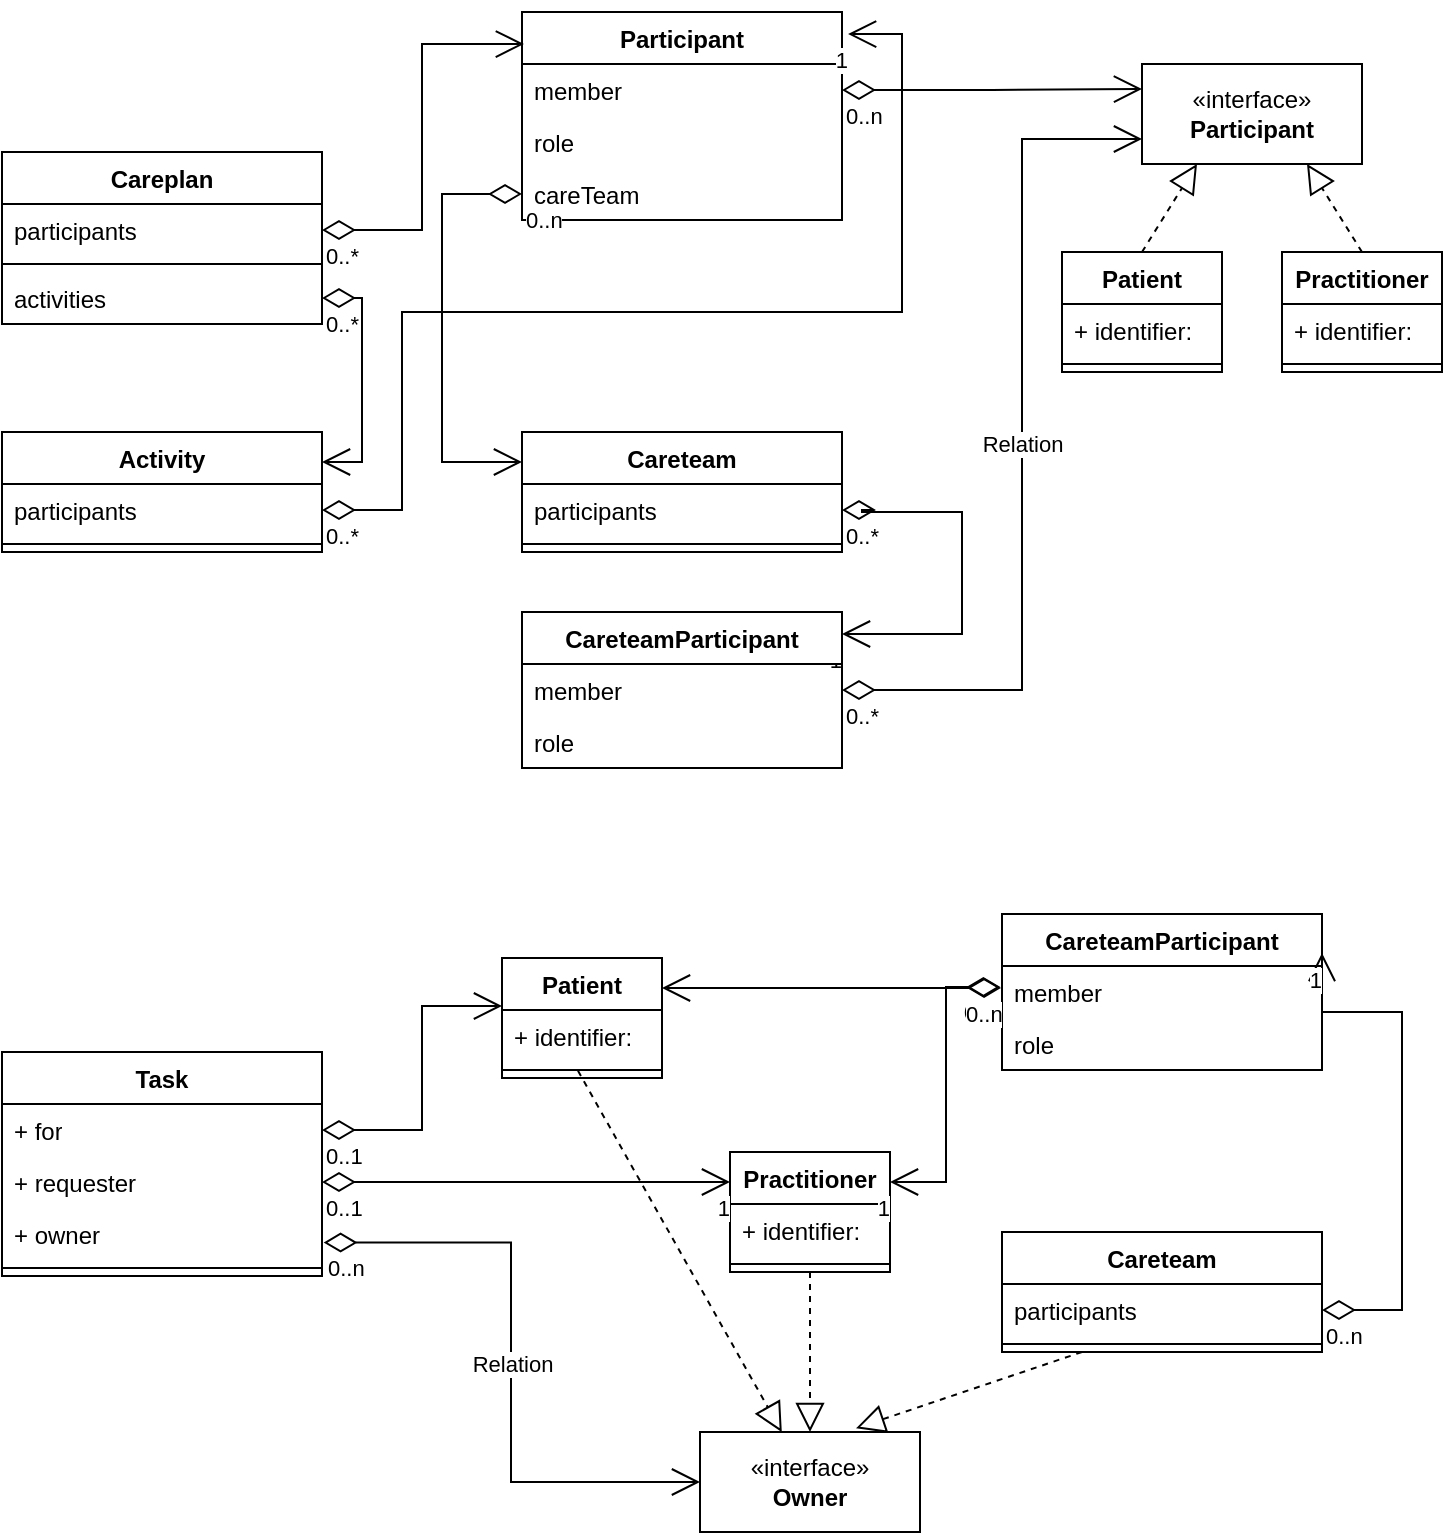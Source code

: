 <mxfile version="21.1.4" type="github">
  <diagram name="Page-1" id="DVja-FhIzsriN4k7RwrQ">
    <mxGraphModel dx="1453" dy="965" grid="1" gridSize="10" guides="1" tooltips="1" connect="1" arrows="1" fold="1" page="1" pageScale="1" pageWidth="827" pageHeight="1169" math="0" shadow="0">
      <root>
        <mxCell id="0" />
        <mxCell id="1" parent="0" />
        <mxCell id="6e4DabMuTUjJFmLgCKRS-1" value="Careplan" style="swimlane;fontStyle=1;align=center;verticalAlign=top;childLayout=stackLayout;horizontal=1;startSize=26;horizontalStack=0;resizeParent=1;resizeParentMax=0;resizeLast=0;collapsible=1;marginBottom=0;whiteSpace=wrap;html=1;" vertex="1" parent="1">
          <mxGeometry x="50" y="150" width="160" height="86" as="geometry" />
        </mxCell>
        <mxCell id="6e4DabMuTUjJFmLgCKRS-2" value="participants&amp;nbsp;" style="text;strokeColor=none;fillColor=none;align=left;verticalAlign=top;spacingLeft=4;spacingRight=4;overflow=hidden;rotatable=0;points=[[0,0.5],[1,0.5]];portConstraint=eastwest;whiteSpace=wrap;html=1;" vertex="1" parent="6e4DabMuTUjJFmLgCKRS-1">
          <mxGeometry y="26" width="160" height="26" as="geometry" />
        </mxCell>
        <mxCell id="6e4DabMuTUjJFmLgCKRS-3" value="" style="line;strokeWidth=1;fillColor=none;align=left;verticalAlign=middle;spacingTop=-1;spacingLeft=3;spacingRight=3;rotatable=0;labelPosition=right;points=[];portConstraint=eastwest;strokeColor=inherit;" vertex="1" parent="6e4DabMuTUjJFmLgCKRS-1">
          <mxGeometry y="52" width="160" height="8" as="geometry" />
        </mxCell>
        <mxCell id="6e4DabMuTUjJFmLgCKRS-4" value="activities&lt;br&gt;" style="text;strokeColor=none;fillColor=none;align=left;verticalAlign=top;spacingLeft=4;spacingRight=4;overflow=hidden;rotatable=0;points=[[0,0.5],[1,0.5]];portConstraint=eastwest;whiteSpace=wrap;html=1;" vertex="1" parent="6e4DabMuTUjJFmLgCKRS-1">
          <mxGeometry y="60" width="160" height="26" as="geometry" />
        </mxCell>
        <mxCell id="6e4DabMuTUjJFmLgCKRS-5" value="Participant" style="swimlane;fontStyle=1;align=center;verticalAlign=top;childLayout=stackLayout;horizontal=1;startSize=26;horizontalStack=0;resizeParent=1;resizeParentMax=0;resizeLast=0;collapsible=1;marginBottom=0;whiteSpace=wrap;html=1;" vertex="1" parent="1">
          <mxGeometry x="310" y="80" width="160" height="104" as="geometry" />
        </mxCell>
        <mxCell id="6e4DabMuTUjJFmLgCKRS-6" value="member&lt;br&gt;" style="text;strokeColor=none;fillColor=none;align=left;verticalAlign=top;spacingLeft=4;spacingRight=4;overflow=hidden;rotatable=0;points=[[0,0.5],[1,0.5]];portConstraint=eastwest;whiteSpace=wrap;html=1;" vertex="1" parent="6e4DabMuTUjJFmLgCKRS-5">
          <mxGeometry y="26" width="160" height="26" as="geometry" />
        </mxCell>
        <mxCell id="6e4DabMuTUjJFmLgCKRS-10" value="role" style="text;strokeColor=none;fillColor=none;align=left;verticalAlign=top;spacingLeft=4;spacingRight=4;overflow=hidden;rotatable=0;points=[[0,0.5],[1,0.5]];portConstraint=eastwest;whiteSpace=wrap;html=1;" vertex="1" parent="6e4DabMuTUjJFmLgCKRS-5">
          <mxGeometry y="52" width="160" height="26" as="geometry" />
        </mxCell>
        <mxCell id="6e4DabMuTUjJFmLgCKRS-11" value="careTeam" style="text;strokeColor=none;fillColor=none;align=left;verticalAlign=top;spacingLeft=4;spacingRight=4;overflow=hidden;rotatable=0;points=[[0,0.5],[1,0.5]];portConstraint=eastwest;whiteSpace=wrap;html=1;" vertex="1" parent="6e4DabMuTUjJFmLgCKRS-5">
          <mxGeometry y="78" width="160" height="26" as="geometry" />
        </mxCell>
        <mxCell id="6e4DabMuTUjJFmLgCKRS-12" value="" style="endArrow=open;html=1;endSize=12;startArrow=diamondThin;startSize=14;startFill=0;edgeStyle=orthogonalEdgeStyle;rounded=0;entryX=0.006;entryY=0.154;entryDx=0;entryDy=0;entryPerimeter=0;" edge="1" parent="1" source="6e4DabMuTUjJFmLgCKRS-2" target="6e4DabMuTUjJFmLgCKRS-5">
          <mxGeometry relative="1" as="geometry">
            <mxPoint x="260" y="370" as="sourcePoint" />
            <mxPoint x="420" y="370" as="targetPoint" />
          </mxGeometry>
        </mxCell>
        <mxCell id="6e4DabMuTUjJFmLgCKRS-13" value="0..*" style="edgeLabel;resizable=0;html=1;align=left;verticalAlign=top;" connectable="0" vertex="1" parent="6e4DabMuTUjJFmLgCKRS-12">
          <mxGeometry x="-1" relative="1" as="geometry" />
        </mxCell>
        <mxCell id="6e4DabMuTUjJFmLgCKRS-15" value="Activity" style="swimlane;fontStyle=1;align=center;verticalAlign=top;childLayout=stackLayout;horizontal=1;startSize=26;horizontalStack=0;resizeParent=1;resizeParentMax=0;resizeLast=0;collapsible=1;marginBottom=0;whiteSpace=wrap;html=1;" vertex="1" parent="1">
          <mxGeometry x="50" y="290" width="160" height="60" as="geometry" />
        </mxCell>
        <mxCell id="6e4DabMuTUjJFmLgCKRS-16" value="participants&amp;nbsp;" style="text;strokeColor=none;fillColor=none;align=left;verticalAlign=top;spacingLeft=4;spacingRight=4;overflow=hidden;rotatable=0;points=[[0,0.5],[1,0.5]];portConstraint=eastwest;whiteSpace=wrap;html=1;" vertex="1" parent="6e4DabMuTUjJFmLgCKRS-15">
          <mxGeometry y="26" width="160" height="26" as="geometry" />
        </mxCell>
        <mxCell id="6e4DabMuTUjJFmLgCKRS-17" value="" style="line;strokeWidth=1;fillColor=none;align=left;verticalAlign=middle;spacingTop=-1;spacingLeft=3;spacingRight=3;rotatable=0;labelPosition=right;points=[];portConstraint=eastwest;strokeColor=inherit;" vertex="1" parent="6e4DabMuTUjJFmLgCKRS-15">
          <mxGeometry y="52" width="160" height="8" as="geometry" />
        </mxCell>
        <mxCell id="6e4DabMuTUjJFmLgCKRS-19" value="" style="endArrow=open;html=1;endSize=12;startArrow=diamondThin;startSize=14;startFill=0;edgeStyle=orthogonalEdgeStyle;rounded=0;exitX=1;exitY=0.5;exitDx=0;exitDy=0;entryX=1;entryY=0.25;entryDx=0;entryDy=0;" edge="1" parent="1" source="6e4DabMuTUjJFmLgCKRS-4" target="6e4DabMuTUjJFmLgCKRS-15">
          <mxGeometry relative="1" as="geometry">
            <mxPoint x="260" y="370" as="sourcePoint" />
            <mxPoint x="420" y="370" as="targetPoint" />
            <Array as="points">
              <mxPoint x="230" y="223" />
              <mxPoint x="230" y="305" />
            </Array>
          </mxGeometry>
        </mxCell>
        <mxCell id="6e4DabMuTUjJFmLgCKRS-20" value="0..*" style="edgeLabel;resizable=0;html=1;align=left;verticalAlign=top;" connectable="0" vertex="1" parent="6e4DabMuTUjJFmLgCKRS-19">
          <mxGeometry x="-1" relative="1" as="geometry" />
        </mxCell>
        <mxCell id="6e4DabMuTUjJFmLgCKRS-22" value="" style="endArrow=open;html=1;endSize=12;startArrow=diamondThin;startSize=14;startFill=0;edgeStyle=orthogonalEdgeStyle;rounded=0;exitX=1;exitY=0.5;exitDx=0;exitDy=0;entryX=1.019;entryY=0.106;entryDx=0;entryDy=0;entryPerimeter=0;" edge="1" parent="1" source="6e4DabMuTUjJFmLgCKRS-16" target="6e4DabMuTUjJFmLgCKRS-5">
          <mxGeometry relative="1" as="geometry">
            <mxPoint x="200" y="370" as="sourcePoint" />
            <mxPoint x="360" y="370" as="targetPoint" />
            <Array as="points">
              <mxPoint x="250" y="329" />
              <mxPoint x="250" y="230" />
              <mxPoint x="500" y="230" />
              <mxPoint x="500" y="91" />
            </Array>
          </mxGeometry>
        </mxCell>
        <mxCell id="6e4DabMuTUjJFmLgCKRS-23" value="0..*" style="edgeLabel;resizable=0;html=1;align=left;verticalAlign=top;" connectable="0" vertex="1" parent="6e4DabMuTUjJFmLgCKRS-22">
          <mxGeometry x="-1" relative="1" as="geometry" />
        </mxCell>
        <mxCell id="6e4DabMuTUjJFmLgCKRS-24" value="1" style="edgeLabel;resizable=0;html=1;align=right;verticalAlign=top;" connectable="0" vertex="1" parent="6e4DabMuTUjJFmLgCKRS-22">
          <mxGeometry x="1" relative="1" as="geometry" />
        </mxCell>
        <mxCell id="6e4DabMuTUjJFmLgCKRS-25" value="«interface»&lt;br&gt;&lt;b&gt;Participant&lt;/b&gt;" style="html=1;whiteSpace=wrap;" vertex="1" parent="1">
          <mxGeometry x="620" y="106" width="110" height="50" as="geometry" />
        </mxCell>
        <mxCell id="6e4DabMuTUjJFmLgCKRS-26" value="Patient" style="swimlane;fontStyle=1;align=center;verticalAlign=top;childLayout=stackLayout;horizontal=1;startSize=26;horizontalStack=0;resizeParent=1;resizeParentMax=0;resizeLast=0;collapsible=1;marginBottom=0;whiteSpace=wrap;html=1;" vertex="1" parent="1">
          <mxGeometry x="580" y="200" width="80" height="60" as="geometry" />
        </mxCell>
        <mxCell id="6e4DabMuTUjJFmLgCKRS-27" value="+ identifier:" style="text;strokeColor=none;fillColor=none;align=left;verticalAlign=top;spacingLeft=4;spacingRight=4;overflow=hidden;rotatable=0;points=[[0,0.5],[1,0.5]];portConstraint=eastwest;whiteSpace=wrap;html=1;" vertex="1" parent="6e4DabMuTUjJFmLgCKRS-26">
          <mxGeometry y="26" width="80" height="26" as="geometry" />
        </mxCell>
        <mxCell id="6e4DabMuTUjJFmLgCKRS-28" value="" style="line;strokeWidth=1;fillColor=none;align=left;verticalAlign=middle;spacingTop=-1;spacingLeft=3;spacingRight=3;rotatable=0;labelPosition=right;points=[];portConstraint=eastwest;strokeColor=inherit;" vertex="1" parent="6e4DabMuTUjJFmLgCKRS-26">
          <mxGeometry y="52" width="80" height="8" as="geometry" />
        </mxCell>
        <mxCell id="6e4DabMuTUjJFmLgCKRS-30" value="Practitioner" style="swimlane;fontStyle=1;align=center;verticalAlign=top;childLayout=stackLayout;horizontal=1;startSize=26;horizontalStack=0;resizeParent=1;resizeParentMax=0;resizeLast=0;collapsible=1;marginBottom=0;whiteSpace=wrap;html=1;" vertex="1" parent="1">
          <mxGeometry x="690" y="200" width="80" height="60" as="geometry" />
        </mxCell>
        <mxCell id="6e4DabMuTUjJFmLgCKRS-31" value="+ identifier:" style="text;strokeColor=none;fillColor=none;align=left;verticalAlign=top;spacingLeft=4;spacingRight=4;overflow=hidden;rotatable=0;points=[[0,0.5],[1,0.5]];portConstraint=eastwest;whiteSpace=wrap;html=1;" vertex="1" parent="6e4DabMuTUjJFmLgCKRS-30">
          <mxGeometry y="26" width="80" height="26" as="geometry" />
        </mxCell>
        <mxCell id="6e4DabMuTUjJFmLgCKRS-32" value="" style="line;strokeWidth=1;fillColor=none;align=left;verticalAlign=middle;spacingTop=-1;spacingLeft=3;spacingRight=3;rotatable=0;labelPosition=right;points=[];portConstraint=eastwest;strokeColor=inherit;" vertex="1" parent="6e4DabMuTUjJFmLgCKRS-30">
          <mxGeometry y="52" width="80" height="8" as="geometry" />
        </mxCell>
        <mxCell id="6e4DabMuTUjJFmLgCKRS-33" value="" style="endArrow=block;dashed=1;endFill=0;endSize=12;html=1;rounded=0;exitX=0.5;exitY=0;exitDx=0;exitDy=0;entryX=0.25;entryY=1;entryDx=0;entryDy=0;" edge="1" parent="1" source="6e4DabMuTUjJFmLgCKRS-26" target="6e4DabMuTUjJFmLgCKRS-25">
          <mxGeometry width="160" relative="1" as="geometry">
            <mxPoint x="260" y="320" as="sourcePoint" />
            <mxPoint x="420" y="320" as="targetPoint" />
          </mxGeometry>
        </mxCell>
        <mxCell id="6e4DabMuTUjJFmLgCKRS-35" value="" style="endArrow=block;dashed=1;endFill=0;endSize=12;html=1;rounded=0;exitX=0.5;exitY=0;exitDx=0;exitDy=0;entryX=0.75;entryY=1;entryDx=0;entryDy=0;" edge="1" parent="1" source="6e4DabMuTUjJFmLgCKRS-30" target="6e4DabMuTUjJFmLgCKRS-25">
          <mxGeometry width="160" relative="1" as="geometry">
            <mxPoint x="260" y="320" as="sourcePoint" />
            <mxPoint x="420" y="320" as="targetPoint" />
          </mxGeometry>
        </mxCell>
        <mxCell id="6e4DabMuTUjJFmLgCKRS-36" value="" style="endArrow=open;html=1;endSize=12;startArrow=diamondThin;startSize=14;startFill=0;edgeStyle=orthogonalEdgeStyle;rounded=0;exitX=1;exitY=0.5;exitDx=0;exitDy=0;entryX=0;entryY=0.25;entryDx=0;entryDy=0;" edge="1" parent="1" source="6e4DabMuTUjJFmLgCKRS-6" target="6e4DabMuTUjJFmLgCKRS-25">
          <mxGeometry relative="1" as="geometry">
            <mxPoint x="260" y="320" as="sourcePoint" />
            <mxPoint x="420" y="320" as="targetPoint" />
          </mxGeometry>
        </mxCell>
        <mxCell id="6e4DabMuTUjJFmLgCKRS-37" value="0..n" style="edgeLabel;resizable=0;html=1;align=left;verticalAlign=top;" connectable="0" vertex="1" parent="6e4DabMuTUjJFmLgCKRS-36">
          <mxGeometry x="-1" relative="1" as="geometry" />
        </mxCell>
        <mxCell id="6e4DabMuTUjJFmLgCKRS-39" value="Careteam" style="swimlane;fontStyle=1;align=center;verticalAlign=top;childLayout=stackLayout;horizontal=1;startSize=26;horizontalStack=0;resizeParent=1;resizeParentMax=0;resizeLast=0;collapsible=1;marginBottom=0;whiteSpace=wrap;html=1;" vertex="1" parent="1">
          <mxGeometry x="310" y="290" width="160" height="60" as="geometry" />
        </mxCell>
        <mxCell id="6e4DabMuTUjJFmLgCKRS-40" value="partici&lt;span style=&quot;white-space: pre;&quot;&gt;pants&lt;/span&gt;" style="text;strokeColor=none;fillColor=none;align=left;verticalAlign=top;spacingLeft=4;spacingRight=4;overflow=hidden;rotatable=0;points=[[0,0.5],[1,0.5]];portConstraint=eastwest;whiteSpace=wrap;html=1;" vertex="1" parent="6e4DabMuTUjJFmLgCKRS-39">
          <mxGeometry y="26" width="160" height="26" as="geometry" />
        </mxCell>
        <mxCell id="6e4DabMuTUjJFmLgCKRS-41" value="" style="line;strokeWidth=1;fillColor=none;align=left;verticalAlign=middle;spacingTop=-1;spacingLeft=3;spacingRight=3;rotatable=0;labelPosition=right;points=[];portConstraint=eastwest;strokeColor=inherit;" vertex="1" parent="6e4DabMuTUjJFmLgCKRS-39">
          <mxGeometry y="52" width="160" height="8" as="geometry" />
        </mxCell>
        <mxCell id="6e4DabMuTUjJFmLgCKRS-42" value="" style="endArrow=open;html=1;endSize=12;startArrow=diamondThin;startSize=14;startFill=0;edgeStyle=orthogonalEdgeStyle;rounded=0;exitX=1;exitY=0.5;exitDx=0;exitDy=0;entryX=1;entryY=0.141;entryDx=0;entryDy=0;entryPerimeter=0;" edge="1" parent="1" source="6e4DabMuTUjJFmLgCKRS-40" target="6e4DabMuTUjJFmLgCKRS-48">
          <mxGeometry relative="1" as="geometry">
            <mxPoint x="260" y="320" as="sourcePoint" />
            <mxPoint x="420" y="320" as="targetPoint" />
            <Array as="points">
              <mxPoint x="480" y="329" />
              <mxPoint x="480" y="330" />
              <mxPoint x="530" y="330" />
              <mxPoint x="530" y="391" />
            </Array>
          </mxGeometry>
        </mxCell>
        <mxCell id="6e4DabMuTUjJFmLgCKRS-43" value="0..*" style="edgeLabel;resizable=0;html=1;align=left;verticalAlign=top;" connectable="0" vertex="1" parent="6e4DabMuTUjJFmLgCKRS-42">
          <mxGeometry x="-1" relative="1" as="geometry" />
        </mxCell>
        <mxCell id="6e4DabMuTUjJFmLgCKRS-44" value="1" style="edgeLabel;resizable=0;html=1;align=right;verticalAlign=top;" connectable="0" vertex="1" parent="6e4DabMuTUjJFmLgCKRS-42">
          <mxGeometry x="1" relative="1" as="geometry" />
        </mxCell>
        <mxCell id="6e4DabMuTUjJFmLgCKRS-45" value="" style="endArrow=open;html=1;endSize=12;startArrow=diamondThin;startSize=14;startFill=0;edgeStyle=orthogonalEdgeStyle;rounded=0;exitX=0;exitY=0.5;exitDx=0;exitDy=0;entryX=0;entryY=0.25;entryDx=0;entryDy=0;" edge="1" parent="1" source="6e4DabMuTUjJFmLgCKRS-11" target="6e4DabMuTUjJFmLgCKRS-39">
          <mxGeometry relative="1" as="geometry">
            <mxPoint x="230" y="320" as="sourcePoint" />
            <mxPoint x="340" y="470" as="targetPoint" />
            <Array as="points">
              <mxPoint x="270" y="171" />
              <mxPoint x="270" y="305" />
            </Array>
          </mxGeometry>
        </mxCell>
        <mxCell id="6e4DabMuTUjJFmLgCKRS-46" value="0..n" style="edgeLabel;resizable=0;html=1;align=left;verticalAlign=top;" connectable="0" vertex="1" parent="6e4DabMuTUjJFmLgCKRS-45">
          <mxGeometry x="-1" relative="1" as="geometry" />
        </mxCell>
        <mxCell id="6e4DabMuTUjJFmLgCKRS-48" value="CareteamParticipant" style="swimlane;fontStyle=1;align=center;verticalAlign=top;childLayout=stackLayout;horizontal=1;startSize=26;horizontalStack=0;resizeParent=1;resizeParentMax=0;resizeLast=0;collapsible=1;marginBottom=0;whiteSpace=wrap;html=1;" vertex="1" parent="1">
          <mxGeometry x="310" y="380" width="160" height="78" as="geometry" />
        </mxCell>
        <mxCell id="6e4DabMuTUjJFmLgCKRS-49" value="member&lt;br&gt;" style="text;strokeColor=none;fillColor=none;align=left;verticalAlign=top;spacingLeft=4;spacingRight=4;overflow=hidden;rotatable=0;points=[[0,0.5],[1,0.5]];portConstraint=eastwest;whiteSpace=wrap;html=1;" vertex="1" parent="6e4DabMuTUjJFmLgCKRS-48">
          <mxGeometry y="26" width="160" height="26" as="geometry" />
        </mxCell>
        <mxCell id="6e4DabMuTUjJFmLgCKRS-50" value="role" style="text;strokeColor=none;fillColor=none;align=left;verticalAlign=top;spacingLeft=4;spacingRight=4;overflow=hidden;rotatable=0;points=[[0,0.5],[1,0.5]];portConstraint=eastwest;whiteSpace=wrap;html=1;" vertex="1" parent="6e4DabMuTUjJFmLgCKRS-48">
          <mxGeometry y="52" width="160" height="26" as="geometry" />
        </mxCell>
        <mxCell id="6e4DabMuTUjJFmLgCKRS-52" value="Relation" style="endArrow=open;html=1;endSize=12;startArrow=diamondThin;startSize=14;startFill=0;edgeStyle=orthogonalEdgeStyle;rounded=0;exitX=1;exitY=0.5;exitDx=0;exitDy=0;entryX=0;entryY=0.75;entryDx=0;entryDy=0;" edge="1" parent="1" source="6e4DabMuTUjJFmLgCKRS-49" target="6e4DabMuTUjJFmLgCKRS-25">
          <mxGeometry relative="1" as="geometry">
            <mxPoint x="390" y="250" as="sourcePoint" />
            <mxPoint x="550" y="250" as="targetPoint" />
            <Array as="points">
              <mxPoint x="560" y="419" />
              <mxPoint x="560" y="144" />
            </Array>
          </mxGeometry>
        </mxCell>
        <mxCell id="6e4DabMuTUjJFmLgCKRS-53" value="0..*" style="edgeLabel;resizable=0;html=1;align=left;verticalAlign=top;" connectable="0" vertex="1" parent="6e4DabMuTUjJFmLgCKRS-52">
          <mxGeometry x="-1" relative="1" as="geometry" />
        </mxCell>
        <mxCell id="6e4DabMuTUjJFmLgCKRS-56" value="Task" style="swimlane;fontStyle=1;align=center;verticalAlign=top;childLayout=stackLayout;horizontal=1;startSize=26;horizontalStack=0;resizeParent=1;resizeParentMax=0;resizeLast=0;collapsible=1;marginBottom=0;whiteSpace=wrap;html=1;" vertex="1" parent="1">
          <mxGeometry x="50" y="600" width="160" height="112" as="geometry" />
        </mxCell>
        <mxCell id="6e4DabMuTUjJFmLgCKRS-57" value="+ for" style="text;strokeColor=none;fillColor=none;align=left;verticalAlign=top;spacingLeft=4;spacingRight=4;overflow=hidden;rotatable=0;points=[[0,0.5],[1,0.5]];portConstraint=eastwest;whiteSpace=wrap;html=1;" vertex="1" parent="6e4DabMuTUjJFmLgCKRS-56">
          <mxGeometry y="26" width="160" height="26" as="geometry" />
        </mxCell>
        <mxCell id="6e4DabMuTUjJFmLgCKRS-60" value="+ requester" style="text;strokeColor=none;fillColor=none;align=left;verticalAlign=top;spacingLeft=4;spacingRight=4;overflow=hidden;rotatable=0;points=[[0,0.5],[1,0.5]];portConstraint=eastwest;whiteSpace=wrap;html=1;" vertex="1" parent="6e4DabMuTUjJFmLgCKRS-56">
          <mxGeometry y="52" width="160" height="26" as="geometry" />
        </mxCell>
        <mxCell id="6e4DabMuTUjJFmLgCKRS-61" value="+ owner" style="text;strokeColor=none;fillColor=none;align=left;verticalAlign=top;spacingLeft=4;spacingRight=4;overflow=hidden;rotatable=0;points=[[0,0.5],[1,0.5]];portConstraint=eastwest;whiteSpace=wrap;html=1;" vertex="1" parent="6e4DabMuTUjJFmLgCKRS-56">
          <mxGeometry y="78" width="160" height="26" as="geometry" />
        </mxCell>
        <mxCell id="6e4DabMuTUjJFmLgCKRS-58" value="" style="line;strokeWidth=1;fillColor=none;align=left;verticalAlign=middle;spacingTop=-1;spacingLeft=3;spacingRight=3;rotatable=0;labelPosition=right;points=[];portConstraint=eastwest;strokeColor=inherit;" vertex="1" parent="6e4DabMuTUjJFmLgCKRS-56">
          <mxGeometry y="104" width="160" height="8" as="geometry" />
        </mxCell>
        <mxCell id="6e4DabMuTUjJFmLgCKRS-62" value="Patient" style="swimlane;fontStyle=1;align=center;verticalAlign=top;childLayout=stackLayout;horizontal=1;startSize=26;horizontalStack=0;resizeParent=1;resizeParentMax=0;resizeLast=0;collapsible=1;marginBottom=0;whiteSpace=wrap;html=1;" vertex="1" parent="1">
          <mxGeometry x="300" y="553" width="80" height="60" as="geometry" />
        </mxCell>
        <mxCell id="6e4DabMuTUjJFmLgCKRS-63" value="+ identifier:" style="text;strokeColor=none;fillColor=none;align=left;verticalAlign=top;spacingLeft=4;spacingRight=4;overflow=hidden;rotatable=0;points=[[0,0.5],[1,0.5]];portConstraint=eastwest;whiteSpace=wrap;html=1;" vertex="1" parent="6e4DabMuTUjJFmLgCKRS-62">
          <mxGeometry y="26" width="80" height="26" as="geometry" />
        </mxCell>
        <mxCell id="6e4DabMuTUjJFmLgCKRS-64" value="" style="line;strokeWidth=1;fillColor=none;align=left;verticalAlign=middle;spacingTop=-1;spacingLeft=3;spacingRight=3;rotatable=0;labelPosition=right;points=[];portConstraint=eastwest;strokeColor=inherit;" vertex="1" parent="6e4DabMuTUjJFmLgCKRS-62">
          <mxGeometry y="52" width="80" height="8" as="geometry" />
        </mxCell>
        <mxCell id="6e4DabMuTUjJFmLgCKRS-65" value="Practitioner" style="swimlane;fontStyle=1;align=center;verticalAlign=top;childLayout=stackLayout;horizontal=1;startSize=26;horizontalStack=0;resizeParent=1;resizeParentMax=0;resizeLast=0;collapsible=1;marginBottom=0;whiteSpace=wrap;html=1;" vertex="1" parent="1">
          <mxGeometry x="414" y="650" width="80" height="60" as="geometry" />
        </mxCell>
        <mxCell id="6e4DabMuTUjJFmLgCKRS-66" value="+ identifier:" style="text;strokeColor=none;fillColor=none;align=left;verticalAlign=top;spacingLeft=4;spacingRight=4;overflow=hidden;rotatable=0;points=[[0,0.5],[1,0.5]];portConstraint=eastwest;whiteSpace=wrap;html=1;" vertex="1" parent="6e4DabMuTUjJFmLgCKRS-65">
          <mxGeometry y="26" width="80" height="26" as="geometry" />
        </mxCell>
        <mxCell id="6e4DabMuTUjJFmLgCKRS-67" value="" style="line;strokeWidth=1;fillColor=none;align=left;verticalAlign=middle;spacingTop=-1;spacingLeft=3;spacingRight=3;rotatable=0;labelPosition=right;points=[];portConstraint=eastwest;strokeColor=inherit;" vertex="1" parent="6e4DabMuTUjJFmLgCKRS-65">
          <mxGeometry y="52" width="80" height="8" as="geometry" />
        </mxCell>
        <mxCell id="6e4DabMuTUjJFmLgCKRS-68" value="Careteam" style="swimlane;fontStyle=1;align=center;verticalAlign=top;childLayout=stackLayout;horizontal=1;startSize=26;horizontalStack=0;resizeParent=1;resizeParentMax=0;resizeLast=0;collapsible=1;marginBottom=0;whiteSpace=wrap;html=1;" vertex="1" parent="1">
          <mxGeometry x="550" y="690" width="160" height="60" as="geometry" />
        </mxCell>
        <mxCell id="6e4DabMuTUjJFmLgCKRS-69" value="partici&lt;span style=&quot;white-space: pre;&quot;&gt;pants&lt;/span&gt;" style="text;strokeColor=none;fillColor=none;align=left;verticalAlign=top;spacingLeft=4;spacingRight=4;overflow=hidden;rotatable=0;points=[[0,0.5],[1,0.5]];portConstraint=eastwest;whiteSpace=wrap;html=1;" vertex="1" parent="6e4DabMuTUjJFmLgCKRS-68">
          <mxGeometry y="26" width="160" height="26" as="geometry" />
        </mxCell>
        <mxCell id="6e4DabMuTUjJFmLgCKRS-70" value="" style="line;strokeWidth=1;fillColor=none;align=left;verticalAlign=middle;spacingTop=-1;spacingLeft=3;spacingRight=3;rotatable=0;labelPosition=right;points=[];portConstraint=eastwest;strokeColor=inherit;" vertex="1" parent="6e4DabMuTUjJFmLgCKRS-68">
          <mxGeometry y="52" width="160" height="8" as="geometry" />
        </mxCell>
        <mxCell id="6e4DabMuTUjJFmLgCKRS-71" value="" style="endArrow=open;html=1;endSize=12;startArrow=diamondThin;startSize=14;startFill=0;edgeStyle=orthogonalEdgeStyle;rounded=0;exitX=1;exitY=0.5;exitDx=0;exitDy=0;entryX=0;entryY=0.25;entryDx=0;entryDy=0;" edge="1" parent="1">
          <mxGeometry relative="1" as="geometry">
            <mxPoint x="210" y="639" as="sourcePoint" />
            <mxPoint x="300" y="577" as="targetPoint" />
            <Array as="points">
              <mxPoint x="260" y="639" />
              <mxPoint x="260" y="577" />
            </Array>
          </mxGeometry>
        </mxCell>
        <mxCell id="6e4DabMuTUjJFmLgCKRS-72" value="0..1" style="edgeLabel;resizable=0;html=1;align=left;verticalAlign=top;" connectable="0" vertex="1" parent="6e4DabMuTUjJFmLgCKRS-71">
          <mxGeometry x="-1" relative="1" as="geometry" />
        </mxCell>
        <mxCell id="6e4DabMuTUjJFmLgCKRS-74" value="" style="endArrow=open;html=1;endSize=12;startArrow=diamondThin;startSize=14;startFill=0;edgeStyle=orthogonalEdgeStyle;rounded=0;exitX=1;exitY=0.5;exitDx=0;exitDy=0;entryX=0;entryY=0.25;entryDx=0;entryDy=0;" edge="1" parent="1" source="6e4DabMuTUjJFmLgCKRS-60" target="6e4DabMuTUjJFmLgCKRS-65">
          <mxGeometry relative="1" as="geometry">
            <mxPoint x="510" y="460" as="sourcePoint" />
            <mxPoint x="390" y="665" as="targetPoint" />
            <Array as="points" />
          </mxGeometry>
        </mxCell>
        <mxCell id="6e4DabMuTUjJFmLgCKRS-75" value="0..1" style="edgeLabel;resizable=0;html=1;align=left;verticalAlign=top;" connectable="0" vertex="1" parent="6e4DabMuTUjJFmLgCKRS-74">
          <mxGeometry x="-1" relative="1" as="geometry" />
        </mxCell>
        <mxCell id="6e4DabMuTUjJFmLgCKRS-76" value="1" style="edgeLabel;resizable=0;html=1;align=right;verticalAlign=top;" connectable="0" vertex="1" parent="6e4DabMuTUjJFmLgCKRS-74">
          <mxGeometry x="1" relative="1" as="geometry" />
        </mxCell>
        <mxCell id="6e4DabMuTUjJFmLgCKRS-83" value="«interface»&lt;br&gt;&lt;b&gt;Owner&lt;/b&gt;" style="html=1;whiteSpace=wrap;" vertex="1" parent="1">
          <mxGeometry x="399" y="790" width="110" height="50" as="geometry" />
        </mxCell>
        <mxCell id="6e4DabMuTUjJFmLgCKRS-84" value="Relation" style="endArrow=open;html=1;endSize=12;startArrow=diamondThin;startSize=14;startFill=0;edgeStyle=orthogonalEdgeStyle;rounded=0;exitX=1.005;exitY=0.665;exitDx=0;exitDy=0;exitPerimeter=0;entryX=0;entryY=0.5;entryDx=0;entryDy=0;" edge="1" parent="1" source="6e4DabMuTUjJFmLgCKRS-61" target="6e4DabMuTUjJFmLgCKRS-83">
          <mxGeometry relative="1" as="geometry">
            <mxPoint x="340" y="580" as="sourcePoint" />
            <mxPoint x="500" y="580" as="targetPoint" />
          </mxGeometry>
        </mxCell>
        <mxCell id="6e4DabMuTUjJFmLgCKRS-85" value="0..n" style="edgeLabel;resizable=0;html=1;align=left;verticalAlign=top;" connectable="0" vertex="1" parent="6e4DabMuTUjJFmLgCKRS-84">
          <mxGeometry x="-1" relative="1" as="geometry" />
        </mxCell>
        <mxCell id="6e4DabMuTUjJFmLgCKRS-87" value="" style="endArrow=block;dashed=1;endFill=0;endSize=12;html=1;rounded=0;exitX=0.475;exitY=0.554;exitDx=0;exitDy=0;exitPerimeter=0;" edge="1" parent="1" source="6e4DabMuTUjJFmLgCKRS-64" target="6e4DabMuTUjJFmLgCKRS-83">
          <mxGeometry width="160" relative="1" as="geometry">
            <mxPoint x="340" y="580" as="sourcePoint" />
            <mxPoint x="500" y="580" as="targetPoint" />
          </mxGeometry>
        </mxCell>
        <mxCell id="6e4DabMuTUjJFmLgCKRS-88" value="" style="endArrow=block;dashed=1;endFill=0;endSize=12;html=1;rounded=0;" edge="1" parent="1" source="6e4DabMuTUjJFmLgCKRS-67" target="6e4DabMuTUjJFmLgCKRS-83">
          <mxGeometry width="160" relative="1" as="geometry">
            <mxPoint x="358" y="626" as="sourcePoint" />
            <mxPoint x="467" y="722" as="targetPoint" />
          </mxGeometry>
        </mxCell>
        <mxCell id="6e4DabMuTUjJFmLgCKRS-89" value="" style="endArrow=block;dashed=1;endFill=0;endSize=12;html=1;rounded=0;exitX=0.25;exitY=1;exitDx=0;exitDy=0;entryX=0.709;entryY=-0.037;entryDx=0;entryDy=0;entryPerimeter=0;" edge="1" parent="1" source="6e4DabMuTUjJFmLgCKRS-68" target="6e4DabMuTUjJFmLgCKRS-83">
          <mxGeometry width="160" relative="1" as="geometry">
            <mxPoint x="480" y="630" as="sourcePoint" />
            <mxPoint x="492" y="722" as="targetPoint" />
          </mxGeometry>
        </mxCell>
        <mxCell id="6e4DabMuTUjJFmLgCKRS-90" value="CareteamParticipant" style="swimlane;fontStyle=1;align=center;verticalAlign=top;childLayout=stackLayout;horizontal=1;startSize=26;horizontalStack=0;resizeParent=1;resizeParentMax=0;resizeLast=0;collapsible=1;marginBottom=0;whiteSpace=wrap;html=1;" vertex="1" parent="1">
          <mxGeometry x="550" y="531" width="160" height="78" as="geometry" />
        </mxCell>
        <mxCell id="6e4DabMuTUjJFmLgCKRS-91" value="member&lt;br&gt;" style="text;strokeColor=none;fillColor=none;align=left;verticalAlign=top;spacingLeft=4;spacingRight=4;overflow=hidden;rotatable=0;points=[[0,0.5],[1,0.5]];portConstraint=eastwest;whiteSpace=wrap;html=1;" vertex="1" parent="6e4DabMuTUjJFmLgCKRS-90">
          <mxGeometry y="26" width="160" height="26" as="geometry" />
        </mxCell>
        <mxCell id="6e4DabMuTUjJFmLgCKRS-92" value="role" style="text;strokeColor=none;fillColor=none;align=left;verticalAlign=top;spacingLeft=4;spacingRight=4;overflow=hidden;rotatable=0;points=[[0,0.5],[1,0.5]];portConstraint=eastwest;whiteSpace=wrap;html=1;" vertex="1" parent="6e4DabMuTUjJFmLgCKRS-90">
          <mxGeometry y="52" width="160" height="26" as="geometry" />
        </mxCell>
        <mxCell id="6e4DabMuTUjJFmLgCKRS-93" value="" style="endArrow=open;html=1;endSize=12;startArrow=diamondThin;startSize=14;startFill=0;edgeStyle=orthogonalEdgeStyle;rounded=0;exitX=1;exitY=0.5;exitDx=0;exitDy=0;entryX=1;entryY=0.25;entryDx=0;entryDy=0;" edge="1" parent="1" source="6e4DabMuTUjJFmLgCKRS-69" target="6e4DabMuTUjJFmLgCKRS-90">
          <mxGeometry relative="1" as="geometry">
            <mxPoint x="330" y="570" as="sourcePoint" />
            <mxPoint x="490" y="570" as="targetPoint" />
            <Array as="points">
              <mxPoint x="750" y="729" />
              <mxPoint x="750" y="580" />
            </Array>
          </mxGeometry>
        </mxCell>
        <mxCell id="6e4DabMuTUjJFmLgCKRS-94" value="0..n" style="edgeLabel;resizable=0;html=1;align=left;verticalAlign=top;" connectable="0" vertex="1" parent="6e4DabMuTUjJFmLgCKRS-93">
          <mxGeometry x="-1" relative="1" as="geometry" />
        </mxCell>
        <mxCell id="6e4DabMuTUjJFmLgCKRS-95" value="1" style="edgeLabel;resizable=0;html=1;align=right;verticalAlign=top;" connectable="0" vertex="1" parent="6e4DabMuTUjJFmLgCKRS-93">
          <mxGeometry x="1" relative="1" as="geometry" />
        </mxCell>
        <mxCell id="6e4DabMuTUjJFmLgCKRS-99" value="" style="endArrow=open;html=1;endSize=12;startArrow=diamondThin;startSize=14;startFill=0;edgeStyle=orthogonalEdgeStyle;rounded=0;entryX=1;entryY=0.25;entryDx=0;entryDy=0;exitX=-0.005;exitY=0.402;exitDx=0;exitDy=0;exitPerimeter=0;" edge="1" parent="1" source="6e4DabMuTUjJFmLgCKRS-91" target="6e4DabMuTUjJFmLgCKRS-65">
          <mxGeometry relative="1" as="geometry">
            <mxPoint x="550" y="575" as="sourcePoint" />
            <mxPoint x="424" y="585" as="targetPoint" />
          </mxGeometry>
        </mxCell>
        <mxCell id="6e4DabMuTUjJFmLgCKRS-100" value="0..n" style="edgeLabel;resizable=0;html=1;align=left;verticalAlign=top;" connectable="0" vertex="1" parent="6e4DabMuTUjJFmLgCKRS-99">
          <mxGeometry x="-1" relative="1" as="geometry">
            <mxPoint x="-20" as="offset" />
          </mxGeometry>
        </mxCell>
        <mxCell id="6e4DabMuTUjJFmLgCKRS-101" value="1" style="edgeLabel;resizable=0;html=1;align=right;verticalAlign=top;" connectable="0" vertex="1" parent="6e4DabMuTUjJFmLgCKRS-99">
          <mxGeometry x="1" relative="1" as="geometry" />
        </mxCell>
        <mxCell id="6e4DabMuTUjJFmLgCKRS-103" value="" style="endArrow=open;html=1;endSize=12;startArrow=diamondThin;startSize=14;startFill=0;edgeStyle=orthogonalEdgeStyle;rounded=0;entryX=1;entryY=0.25;entryDx=0;entryDy=0;exitX=-0.003;exitY=0.423;exitDx=0;exitDy=0;exitPerimeter=0;" edge="1" parent="1" source="6e4DabMuTUjJFmLgCKRS-91" target="6e4DabMuTUjJFmLgCKRS-62">
          <mxGeometry relative="1" as="geometry">
            <mxPoint x="530" y="560" as="sourcePoint" />
            <mxPoint x="504" y="675" as="targetPoint" />
          </mxGeometry>
        </mxCell>
        <mxCell id="6e4DabMuTUjJFmLgCKRS-104" value="0..n" style="edgeLabel;resizable=0;html=1;align=left;verticalAlign=top;" connectable="0" vertex="1" parent="6e4DabMuTUjJFmLgCKRS-103">
          <mxGeometry x="-1" relative="1" as="geometry">
            <mxPoint x="-20" as="offset" />
          </mxGeometry>
        </mxCell>
      </root>
    </mxGraphModel>
  </diagram>
</mxfile>

